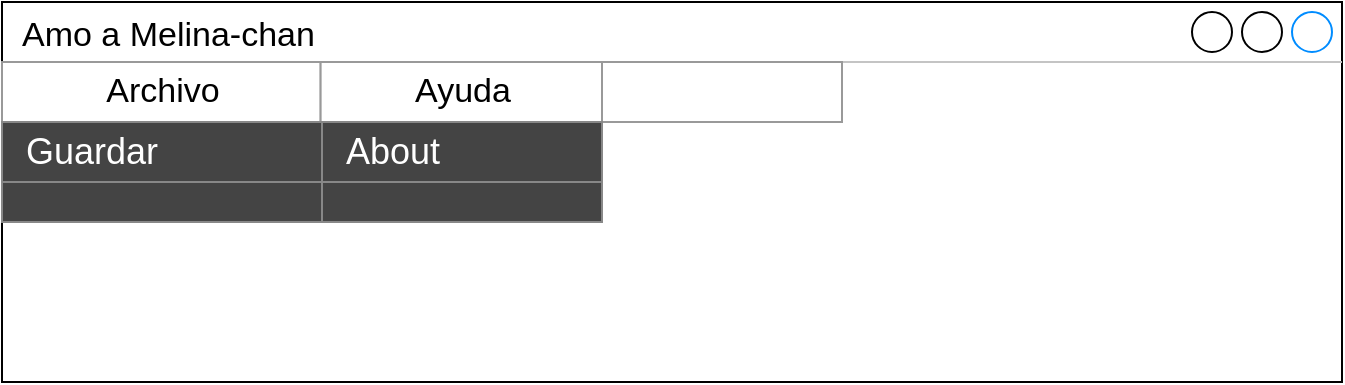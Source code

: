 <mxfile version="12.9.12" type="github"><diagram name="Page-1" id="03018318-947c-dd8e-b7a3-06fadd420f32"><mxGraphModel dx="868" dy="1246" grid="1" gridSize="10" guides="1" tooltips="1" connect="1" arrows="1" fold="1" page="1" pageScale="1" pageWidth="1100" pageHeight="850" background="#ffffff" math="0" shadow="0"><root><mxCell id="0"/><mxCell id="1" parent="0"/><mxCell id="MqYvggwmUhq-grrp7hNO-1" value="Amo a Melina-chan" style="strokeWidth=1;shadow=0;dashed=0;align=center;html=1;shape=mxgraph.mockup.containers.window;align=left;verticalAlign=top;spacingLeft=8;strokeColor2=#008cff;strokeColor3=#c4c4c4;fontColor=#000000;mainText=;fontSize=17;labelBackgroundColor=none;" vertex="1" parent="1"><mxGeometry x="110" y="-10" width="670" height="190" as="geometry"/></mxCell><mxCell id="MqYvggwmUhq-grrp7hNO-2" value="" style="strokeWidth=1;shadow=0;dashed=0;align=center;html=1;shape=mxgraph.mockup.forms.rrect;rSize=0;strokeColor=#999999;fontColor=#000000;" vertex="1" parent="1"><mxGeometry x="110" y="20" width="420" height="30" as="geometry"/></mxCell><mxCell id="MqYvggwmUhq-grrp7hNO-3" value="Archivo" style="strokeColor=inherit;fillColor=inherit;gradientColor=inherit;strokeWidth=1;shadow=0;dashed=0;align=center;html=1;shape=mxgraph.mockup.forms.rrect;rSize=0;fontSize=17;fontColor=#000000;" vertex="1" parent="MqYvggwmUhq-grrp7hNO-2"><mxGeometry width="159.31" height="30" as="geometry"/></mxCell><mxCell id="MqYvggwmUhq-grrp7hNO-5" value="Ayuda" style="strokeColor=inherit;fillColor=inherit;gradientColor=inherit;strokeWidth=1;shadow=0;dashed=0;align=center;html=1;shape=mxgraph.mockup.forms.rrect;rSize=0;fontSize=17;fontColor=#000000;" vertex="1" parent="MqYvggwmUhq-grrp7hNO-2"><mxGeometry x="159.31" width="140.69" height="30" as="geometry"/></mxCell><mxCell id="MqYvggwmUhq-grrp7hNO-21" value="" style="strokeWidth=1;html=1;shadow=0;dashed=0;shape=mxgraph.android.rrect;rSize=0;strokeColor=#888888;fillColor=#444444;fontSize=25;" vertex="1" parent="1"><mxGeometry x="110" y="50" width="160" height="50" as="geometry"/></mxCell><mxCell id="MqYvggwmUhq-grrp7hNO-22" value="Guardar" style="strokeColor=inherit;fillColor=inherit;gradientColor=inherit;strokeWidth=1;html=1;shadow=0;dashed=0;shape=mxgraph.android.rrect;rSize=0;align=left;spacingLeft=10;fontSize=18;fontColor=#ffffff;" vertex="1" parent="MqYvggwmUhq-grrp7hNO-21"><mxGeometry width="160" height="30" as="geometry"/></mxCell><mxCell id="MqYvggwmUhq-grrp7hNO-28" value="" style="strokeWidth=1;html=1;shadow=0;dashed=0;shape=mxgraph.android.rrect;rSize=0;strokeColor=#888888;fillColor=#444444;fontSize=25;" vertex="1" parent="1"><mxGeometry x="270" y="50" width="140" height="50" as="geometry"/></mxCell><mxCell id="MqYvggwmUhq-grrp7hNO-29" value="About" style="strokeColor=inherit;fillColor=inherit;gradientColor=inherit;strokeWidth=1;html=1;shadow=0;dashed=0;shape=mxgraph.android.rrect;rSize=0;align=left;spacingLeft=10;fontSize=18;fontColor=#ffffff;" vertex="1" parent="MqYvggwmUhq-grrp7hNO-28"><mxGeometry width="140" height="30" as="geometry"/></mxCell></root></mxGraphModel></diagram></mxfile>